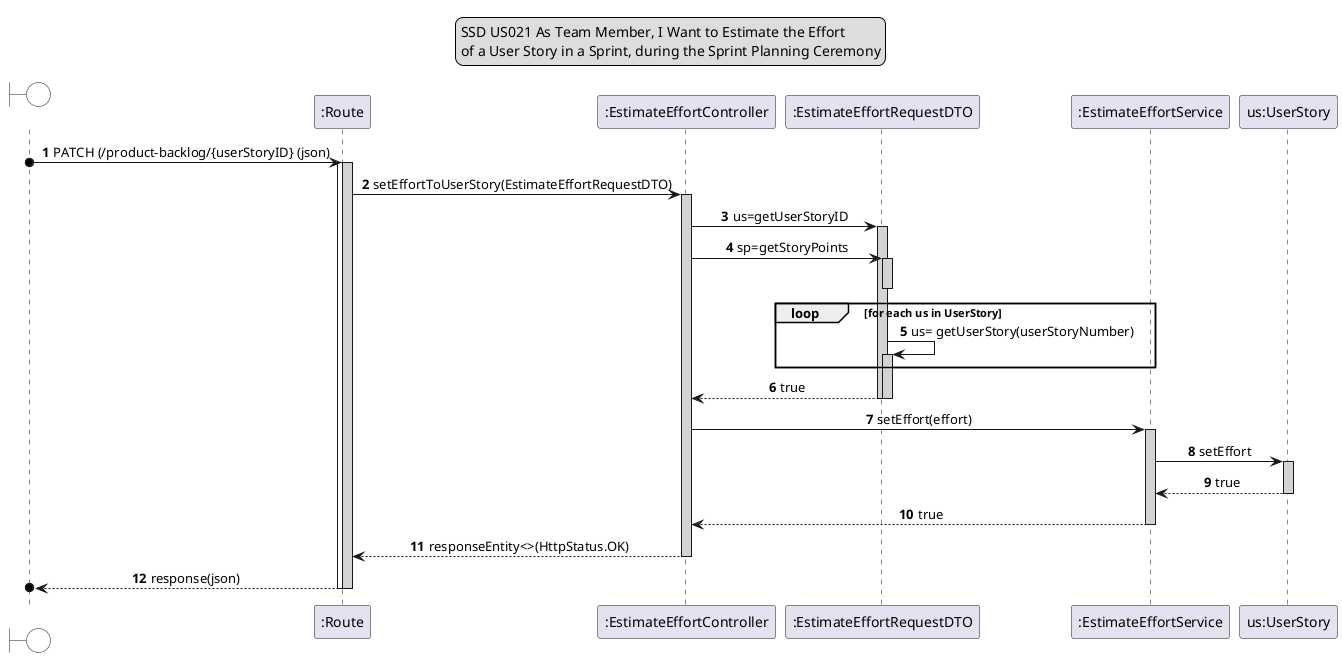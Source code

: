 
@startuml

legend top
SSD US021 As Team Member, I Want to Estimate the Effort
of a User Story in a Sprint, during the Sprint Planning Ceremony
end legend

skinparam sequenceMessageAlign center

boundary " " #white
participant ":Route" as Route
participant ":EstimateEffortController"
participant ":EstimateEffortRequestDTO"
participant ":EstimateEffortService"

autonumber 1
autoactivate on

" " o-> Route : PATCH (/product-backlog/{userStoryID} (json)

activate Route  #lightgrey
Route -> ":EstimateEffortController" #lightgrey: setEffortToUserStory(EstimateEffortRequestDTO)
":EstimateEffortController" -> ":EstimateEffortRequestDTO" #lightgrey: us=getUserStoryID
":EstimateEffortController" -> ":EstimateEffortRequestDTO" #lightgrey: sp=getStoryPoints
deactivate

loop for each us in UserStory
":EstimateEffortRequestDTO" -> ":EstimateEffortRequestDTO" #lightgrey: us= getUserStory(userStoryNumber)
end loop
":EstimateEffortRequestDTO" --> ":EstimateEffortController" #lightgrey: true
deactivate


":EstimateEffortController" -> ":EstimateEffortService" #lightgrey: setEffort(effort)
":EstimateEffortService" -> "us:UserStory" #lightgrey: setEffort
"us:UserStory" --> ":EstimateEffortService" #lightgrey: true
":EstimateEffortService" --> ":EstimateEffortController" #lightgrey: true
":EstimateEffortController" --> Route #lightgrey: responseEntity<>(HttpStatus.OK)
Route -->o " " : response(json)
deactivate Route

@enduml